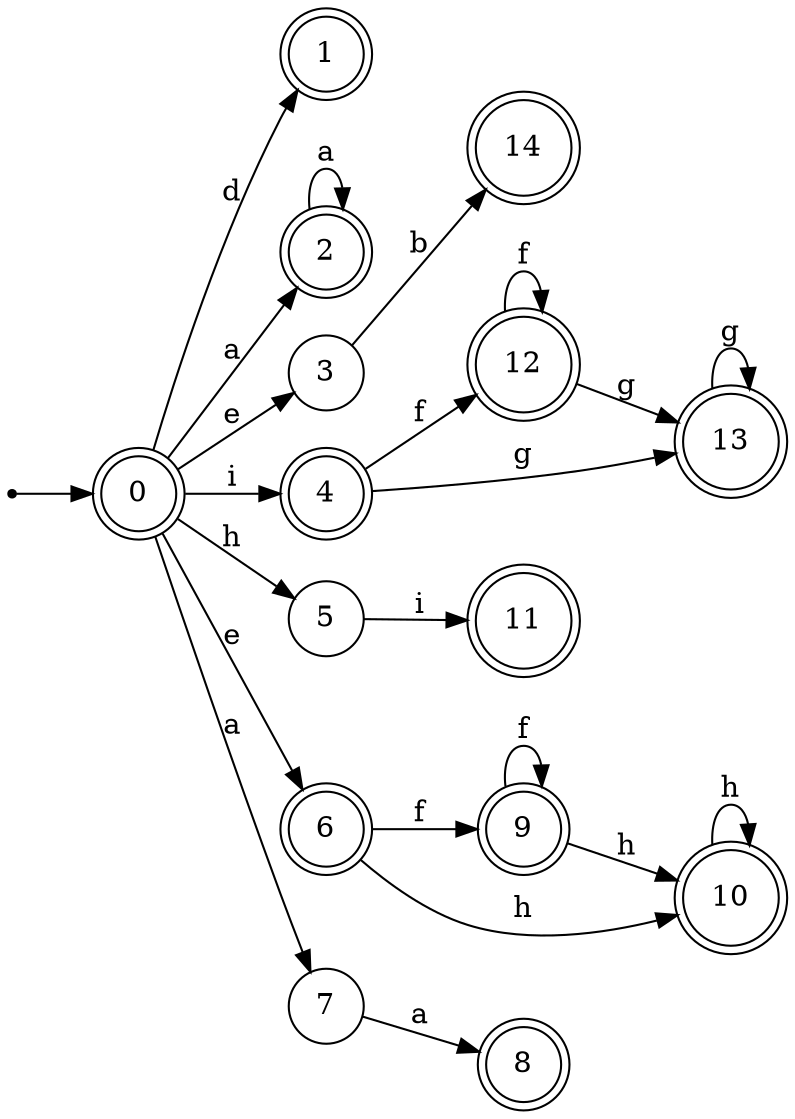 digraph finite_state_machine {
rankdir=LR;
size="20,20";
node [shape = point]; "dummy0"
node [shape = doublecircle]; "0";"dummy0" -> "0";
node [shape = doublecircle]; "1";node [shape = doublecircle]; "2";node [shape = circle]; "3";
node [shape = doublecircle]; "4";node [shape = circle]; "5";
node [shape = doublecircle]; "6";node [shape = circle]; "7";
node [shape = doublecircle]; "8";node [shape = doublecircle]; "9";node [shape = doublecircle]; "10";node [shape = doublecircle]; "11";node [shape = doublecircle]; "12";node [shape = doublecircle]; "13";node [shape = doublecircle]; "14";"0" -> "1" [label = "d"];
 "0" -> "2" [label = "a"];
 "0" -> "7" [label = "a"];
 "0" -> "3" [label = "e"];
 "0" -> "6" [label = "e"];
 "0" -> "4" [label = "i"];
 "0" -> "5" [label = "h"];
 "7" -> "8" [label = "a"];
 "6" -> "9" [label = "f"];
 "6" -> "10" [label = "h"];
 "10" -> "10" [label = "h"];
 "9" -> "9" [label = "f"];
 "9" -> "10" [label = "h"];
 "5" -> "11" [label = "i"];
 "4" -> "12" [label = "f"];
 "4" -> "13" [label = "g"];
 "13" -> "13" [label = "g"];
 "12" -> "12" [label = "f"];
 "12" -> "13" [label = "g"];
 "3" -> "14" [label = "b"];
 "2" -> "2" [label = "a"];
 }

